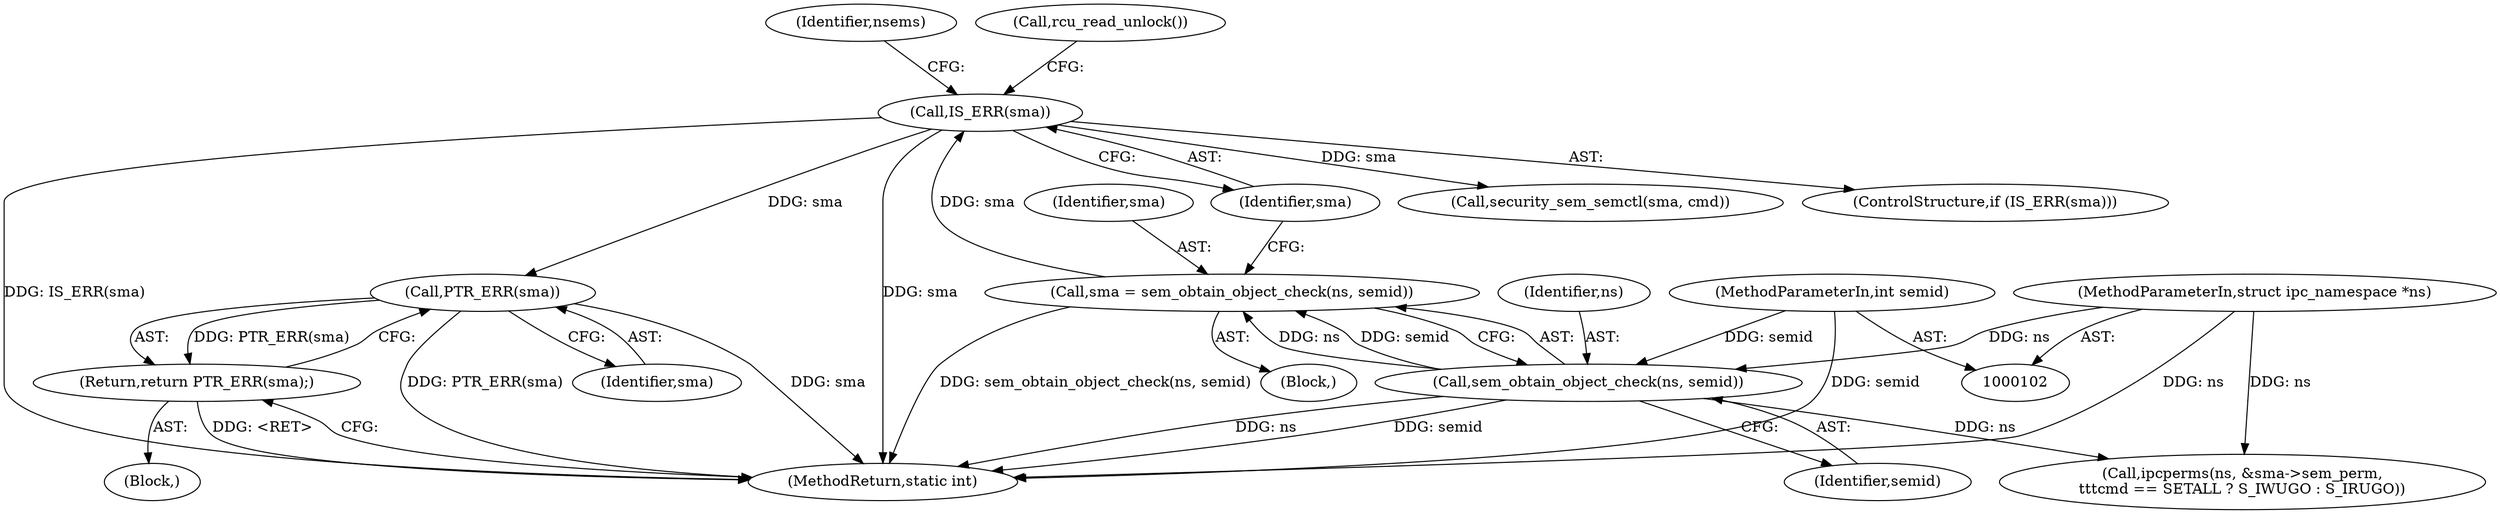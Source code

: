 digraph "0_linux_6062a8dc0517bce23e3c2f7d2fea5e22411269a3_12@pointer" {
"1000134" [label="(Call,PTR_ERR(sma))"];
"1000129" [label="(Call,IS_ERR(sma))"];
"1000123" [label="(Call,sma = sem_obtain_object_check(ns, semid))"];
"1000125" [label="(Call,sem_obtain_object_check(ns, semid))"];
"1000103" [label="(MethodParameterIn,struct ipc_namespace *ns)"];
"1000104" [label="(MethodParameterIn,int semid)"];
"1000133" [label="(Return,return PTR_ERR(sma);)"];
"1000137" [label="(Identifier,nsems)"];
"1000124" [label="(Identifier,sma)"];
"1000126" [label="(Identifier,ns)"];
"1000146" [label="(Call,ipcperms(ns, &sma->sem_perm,\n\t\t\tcmd == SETALL ? S_IWUGO : S_IRUGO))"];
"1000129" [label="(Call,IS_ERR(sma))"];
"1000127" [label="(Identifier,semid)"];
"1000125" [label="(Call,sem_obtain_object_check(ns, semid))"];
"1000163" [label="(Call,security_sem_semctl(sma, cmd))"];
"1000131" [label="(Block,)"];
"1000132" [label="(Call,rcu_read_unlock())"];
"1000104" [label="(MethodParameterIn,int semid)"];
"1000498" [label="(MethodReturn,static int)"];
"1000123" [label="(Call,sma = sem_obtain_object_check(ns, semid))"];
"1000128" [label="(ControlStructure,if (IS_ERR(sma)))"];
"1000133" [label="(Return,return PTR_ERR(sma);)"];
"1000134" [label="(Call,PTR_ERR(sma))"];
"1000108" [label="(Block,)"];
"1000103" [label="(MethodParameterIn,struct ipc_namespace *ns)"];
"1000135" [label="(Identifier,sma)"];
"1000130" [label="(Identifier,sma)"];
"1000134" -> "1000133"  [label="AST: "];
"1000134" -> "1000135"  [label="CFG: "];
"1000135" -> "1000134"  [label="AST: "];
"1000133" -> "1000134"  [label="CFG: "];
"1000134" -> "1000498"  [label="DDG: PTR_ERR(sma)"];
"1000134" -> "1000498"  [label="DDG: sma"];
"1000134" -> "1000133"  [label="DDG: PTR_ERR(sma)"];
"1000129" -> "1000134"  [label="DDG: sma"];
"1000129" -> "1000128"  [label="AST: "];
"1000129" -> "1000130"  [label="CFG: "];
"1000130" -> "1000129"  [label="AST: "];
"1000132" -> "1000129"  [label="CFG: "];
"1000137" -> "1000129"  [label="CFG: "];
"1000129" -> "1000498"  [label="DDG: sma"];
"1000129" -> "1000498"  [label="DDG: IS_ERR(sma)"];
"1000123" -> "1000129"  [label="DDG: sma"];
"1000129" -> "1000163"  [label="DDG: sma"];
"1000123" -> "1000108"  [label="AST: "];
"1000123" -> "1000125"  [label="CFG: "];
"1000124" -> "1000123"  [label="AST: "];
"1000125" -> "1000123"  [label="AST: "];
"1000130" -> "1000123"  [label="CFG: "];
"1000123" -> "1000498"  [label="DDG: sem_obtain_object_check(ns, semid)"];
"1000125" -> "1000123"  [label="DDG: ns"];
"1000125" -> "1000123"  [label="DDG: semid"];
"1000125" -> "1000127"  [label="CFG: "];
"1000126" -> "1000125"  [label="AST: "];
"1000127" -> "1000125"  [label="AST: "];
"1000125" -> "1000498"  [label="DDG: ns"];
"1000125" -> "1000498"  [label="DDG: semid"];
"1000103" -> "1000125"  [label="DDG: ns"];
"1000104" -> "1000125"  [label="DDG: semid"];
"1000125" -> "1000146"  [label="DDG: ns"];
"1000103" -> "1000102"  [label="AST: "];
"1000103" -> "1000498"  [label="DDG: ns"];
"1000103" -> "1000146"  [label="DDG: ns"];
"1000104" -> "1000102"  [label="AST: "];
"1000104" -> "1000498"  [label="DDG: semid"];
"1000133" -> "1000131"  [label="AST: "];
"1000498" -> "1000133"  [label="CFG: "];
"1000133" -> "1000498"  [label="DDG: <RET>"];
}
